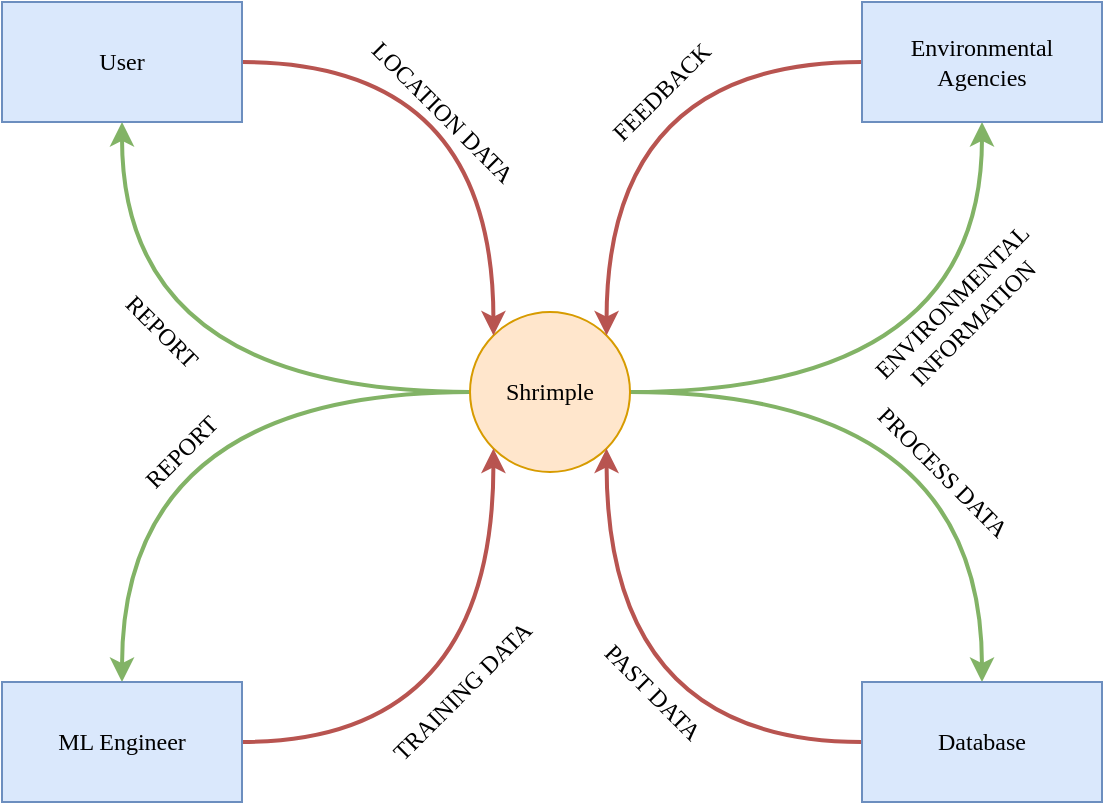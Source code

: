 <mxfile version="24.7.17">
  <diagram name="Page-1" id="SkuC76hFCjA3VyX_A-ML">
    <mxGraphModel dx="794" dy="559" grid="1" gridSize="10" guides="1" tooltips="1" connect="1" arrows="1" fold="1" page="1" pageScale="1" pageWidth="827" pageHeight="1169" math="0" shadow="0">
      <root>
        <mxCell id="0" />
        <mxCell id="1" parent="0" />
        <mxCell id="YCFNGN1wlttzQGaKL09i-6" style="edgeStyle=orthogonalEdgeStyle;rounded=0;orthogonalLoop=1;jettySize=auto;html=1;curved=1;strokeWidth=2;fillColor=#d5e8d4;strokeColor=#82b366;" parent="1" source="MDLXURxubLseBGRayLQ--1" target="s0e6hnzGLSj_OodZ54pA-2" edge="1">
          <mxGeometry relative="1" as="geometry" />
        </mxCell>
        <mxCell id="YCFNGN1wlttzQGaKL09i-7" style="edgeStyle=orthogonalEdgeStyle;rounded=0;orthogonalLoop=1;jettySize=auto;html=1;curved=1;fillColor=#d5e8d4;strokeColor=#82b366;strokeWidth=2;" parent="1" source="MDLXURxubLseBGRayLQ--1" target="s0e6hnzGLSj_OodZ54pA-4" edge="1">
          <mxGeometry relative="1" as="geometry" />
        </mxCell>
        <mxCell id="YCFNGN1wlttzQGaKL09i-8" style="edgeStyle=orthogonalEdgeStyle;rounded=0;orthogonalLoop=1;jettySize=auto;html=1;curved=1;fillColor=#d5e8d4;strokeColor=#82b366;strokeWidth=2;" parent="1" source="MDLXURxubLseBGRayLQ--1" target="s0e6hnzGLSj_OodZ54pA-3" edge="1">
          <mxGeometry relative="1" as="geometry" />
        </mxCell>
        <mxCell id="YCFNGN1wlttzQGaKL09i-10" style="edgeStyle=orthogonalEdgeStyle;rounded=0;orthogonalLoop=1;jettySize=auto;html=1;curved=1;exitX=0;exitY=0.5;exitDx=0;exitDy=0;strokeWidth=2;fillColor=#d5e8d4;strokeColor=#82b366;" parent="1" source="MDLXURxubLseBGRayLQ--1" target="s0e6hnzGLSj_OodZ54pA-1" edge="1">
          <mxGeometry relative="1" as="geometry" />
        </mxCell>
        <mxCell id="MDLXURxubLseBGRayLQ--1" value="Shrimple" style="ellipse;whiteSpace=wrap;html=1;aspect=fixed;fillColor=#ffe6cc;strokeColor=#d79b00;fontFamily=Lucida Console;" parent="1" vertex="1">
          <mxGeometry x="374" y="545" width="80" height="80" as="geometry" />
        </mxCell>
        <mxCell id="YCFNGN1wlttzQGaKL09i-4" style="edgeStyle=orthogonalEdgeStyle;rounded=0;orthogonalLoop=1;jettySize=auto;html=1;curved=1;entryX=0;entryY=1;entryDx=0;entryDy=0;fillColor=#f8cecc;strokeColor=#b85450;strokeWidth=2;" parent="1" source="s0e6hnzGLSj_OodZ54pA-1" target="MDLXURxubLseBGRayLQ--1" edge="1">
          <mxGeometry relative="1" as="geometry" />
        </mxCell>
        <mxCell id="s0e6hnzGLSj_OodZ54pA-1" value="ML Engineer" style="rounded=0;whiteSpace=wrap;html=1;fontFamily=Lucida Console;fillColor=#dae8fc;strokeColor=#6c8ebf;" parent="1" vertex="1">
          <mxGeometry x="140" y="730" width="120" height="60" as="geometry" />
        </mxCell>
        <mxCell id="YCFNGN1wlttzQGaKL09i-2" value="" style="edgeStyle=orthogonalEdgeStyle;rounded=0;orthogonalLoop=1;jettySize=auto;html=1;curved=1;entryX=0;entryY=0;entryDx=0;entryDy=0;fillColor=#f8cecc;strokeColor=#b85450;strokeWidth=2;" parent="1" source="s0e6hnzGLSj_OodZ54pA-2" target="MDLXURxubLseBGRayLQ--1" edge="1">
          <mxGeometry x="0.034" y="-6" relative="1" as="geometry">
            <mxPoint as="offset" />
          </mxGeometry>
        </mxCell>
        <mxCell id="s0e6hnzGLSj_OodZ54pA-2" value="User" style="rounded=0;whiteSpace=wrap;html=1;fontFamily=Lucida Console;fillColor=#dae8fc;strokeColor=#6c8ebf;" parent="1" vertex="1">
          <mxGeometry x="140" y="390" width="120" height="60" as="geometry" />
        </mxCell>
        <mxCell id="YCFNGN1wlttzQGaKL09i-5" style="edgeStyle=orthogonalEdgeStyle;rounded=0;orthogonalLoop=1;jettySize=auto;html=1;curved=1;entryX=1;entryY=1;entryDx=0;entryDy=0;strokeWidth=2;fillColor=#f8cecc;strokeColor=#b85450;" parent="1" source="s0e6hnzGLSj_OodZ54pA-3" target="MDLXURxubLseBGRayLQ--1" edge="1">
          <mxGeometry relative="1" as="geometry" />
        </mxCell>
        <mxCell id="s0e6hnzGLSj_OodZ54pA-3" value="Database" style="rounded=0;whiteSpace=wrap;html=1;fillColor=#dae8fc;strokeColor=#6c8ebf;fontFamily=Lucida Console;" parent="1" vertex="1">
          <mxGeometry x="570" y="730" width="120" height="60" as="geometry" />
        </mxCell>
        <mxCell id="YCFNGN1wlttzQGaKL09i-3" style="edgeStyle=orthogonalEdgeStyle;rounded=0;orthogonalLoop=1;jettySize=auto;html=1;curved=1;entryX=1;entryY=0;entryDx=0;entryDy=0;fillColor=#f8cecc;strokeColor=#b85450;strokeWidth=2;" parent="1" source="s0e6hnzGLSj_OodZ54pA-4" target="MDLXURxubLseBGRayLQ--1" edge="1">
          <mxGeometry relative="1" as="geometry" />
        </mxCell>
        <mxCell id="s0e6hnzGLSj_OodZ54pA-4" value="Environmental Agencies" style="rounded=0;whiteSpace=wrap;html=1;fillColor=#dae8fc;strokeColor=#6c8ebf;fontFamily=Lucida Console;" parent="1" vertex="1">
          <mxGeometry x="570" y="390" width="120" height="60" as="geometry" />
        </mxCell>
        <mxCell id="YCFNGN1wlttzQGaKL09i-11" value="&lt;font face=&quot;Lucida Console&quot;&gt;LOCATION DATA&lt;/font&gt;" style="text;html=1;align=center;verticalAlign=middle;resizable=0;points=[];autosize=1;strokeColor=none;fillColor=none;rotation=45;" parent="1" vertex="1">
          <mxGeometry x="300" y="430" width="120" height="30" as="geometry" />
        </mxCell>
        <mxCell id="YCFNGN1wlttzQGaKL09i-12" value="&lt;font face=&quot;Lucida Console&quot;&gt;PAST DATA&lt;/font&gt;" style="text;html=1;align=center;verticalAlign=middle;resizable=0;points=[];autosize=1;strokeColor=none;fillColor=none;rotation=45;" parent="1" vertex="1">
          <mxGeometry x="420" y="720" width="90" height="30" as="geometry" />
        </mxCell>
        <mxCell id="YCFNGN1wlttzQGaKL09i-13" value="&lt;font face=&quot;Lucida Console&quot;&gt;TRAINING DATA&lt;/font&gt;" style="text;html=1;align=center;verticalAlign=middle;resizable=0;points=[];autosize=1;strokeColor=none;fillColor=none;rotation=315;" parent="1" vertex="1">
          <mxGeometry x="310" y="720" width="120" height="30" as="geometry" />
        </mxCell>
        <mxCell id="YCFNGN1wlttzQGaKL09i-14" value="&lt;font face=&quot;Lucida Console&quot;&gt;PROCESS DATA&lt;/font&gt;" style="text;html=1;align=center;verticalAlign=middle;resizable=0;points=[];autosize=1;strokeColor=none;fillColor=none;rotation=45;" parent="1" vertex="1">
          <mxGeometry x="555" y="610" width="110" height="30" as="geometry" />
        </mxCell>
        <mxCell id="YCFNGN1wlttzQGaKL09i-15" value="REPORT" style="text;html=1;align=center;verticalAlign=middle;whiteSpace=wrap;rounded=0;fontFamily=Lucida Console;rotation=315;" parent="1" vertex="1">
          <mxGeometry x="200" y="600" width="60" height="30" as="geometry" />
        </mxCell>
        <mxCell id="YCFNGN1wlttzQGaKL09i-17" value="REPORT" style="text;html=1;align=center;verticalAlign=middle;whiteSpace=wrap;rounded=0;fontFamily=Lucida Console;rotation=45;" parent="1" vertex="1">
          <mxGeometry x="190" y="540" width="60" height="30" as="geometry" />
        </mxCell>
        <mxCell id="YCFNGN1wlttzQGaKL09i-19" value="FEEDBACK" style="text;html=1;align=center;verticalAlign=middle;whiteSpace=wrap;rounded=0;fontFamily=Lucida Console;rotation=315;" parent="1" vertex="1">
          <mxGeometry x="440" y="420" width="60" height="30" as="geometry" />
        </mxCell>
        <mxCell id="YCFNGN1wlttzQGaKL09i-21" value="ENVIRONMENTAL INFORMATION" style="text;html=1;align=center;verticalAlign=middle;whiteSpace=wrap;rounded=0;fontFamily=Lucida Console;rotation=315;" parent="1" vertex="1">
          <mxGeometry x="590" y="530" width="60" height="30" as="geometry" />
        </mxCell>
      </root>
    </mxGraphModel>
  </diagram>
</mxfile>
